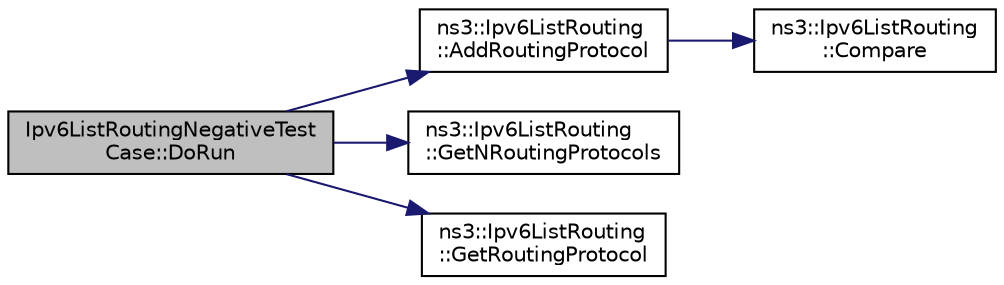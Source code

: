 digraph "Ipv6ListRoutingNegativeTestCase::DoRun"
{
  edge [fontname="Helvetica",fontsize="10",labelfontname="Helvetica",labelfontsize="10"];
  node [fontname="Helvetica",fontsize="10",shape=record];
  rankdir="LR";
  Node1 [label="Ipv6ListRoutingNegativeTest\lCase::DoRun",height=0.2,width=0.4,color="black", fillcolor="grey75", style="filled", fontcolor="black"];
  Node1 -> Node2 [color="midnightblue",fontsize="10",style="solid"];
  Node2 [label="ns3::Ipv6ListRouting\l::AddRoutingProtocol",height=0.2,width=0.4,color="black", fillcolor="white", style="filled",URL="$d1/dc7/classns3_1_1Ipv6ListRouting.html#af2f9faf061ec907349d7287475fe73bc",tooltip="Register a new routing protocol to be used in this IPv4 stack. "];
  Node2 -> Node3 [color="midnightblue",fontsize="10",style="solid"];
  Node3 [label="ns3::Ipv6ListRouting\l::Compare",height=0.2,width=0.4,color="black", fillcolor="white", style="filled",URL="$d1/dc7/classns3_1_1Ipv6ListRouting.html#a3a0763f9854cedc4a231ba253ea2e418",tooltip="Compare two routing protocols. "];
  Node1 -> Node4 [color="midnightblue",fontsize="10",style="solid"];
  Node4 [label="ns3::Ipv6ListRouting\l::GetNRoutingProtocols",height=0.2,width=0.4,color="black", fillcolor="white", style="filled",URL="$d1/dc7/classns3_1_1Ipv6ListRouting.html#a7aa04efd7a6833dddcebe061bcbb0e78",tooltip="Get the number of routing protocols. "];
  Node1 -> Node5 [color="midnightblue",fontsize="10",style="solid"];
  Node5 [label="ns3::Ipv6ListRouting\l::GetRoutingProtocol",height=0.2,width=0.4,color="black", fillcolor="white", style="filled",URL="$d1/dc7/classns3_1_1Ipv6ListRouting.html#ac57acbccab04b57ffb62a8bd9d40d506",tooltip="Get pointer to routing protocol stored at index,. "];
}
